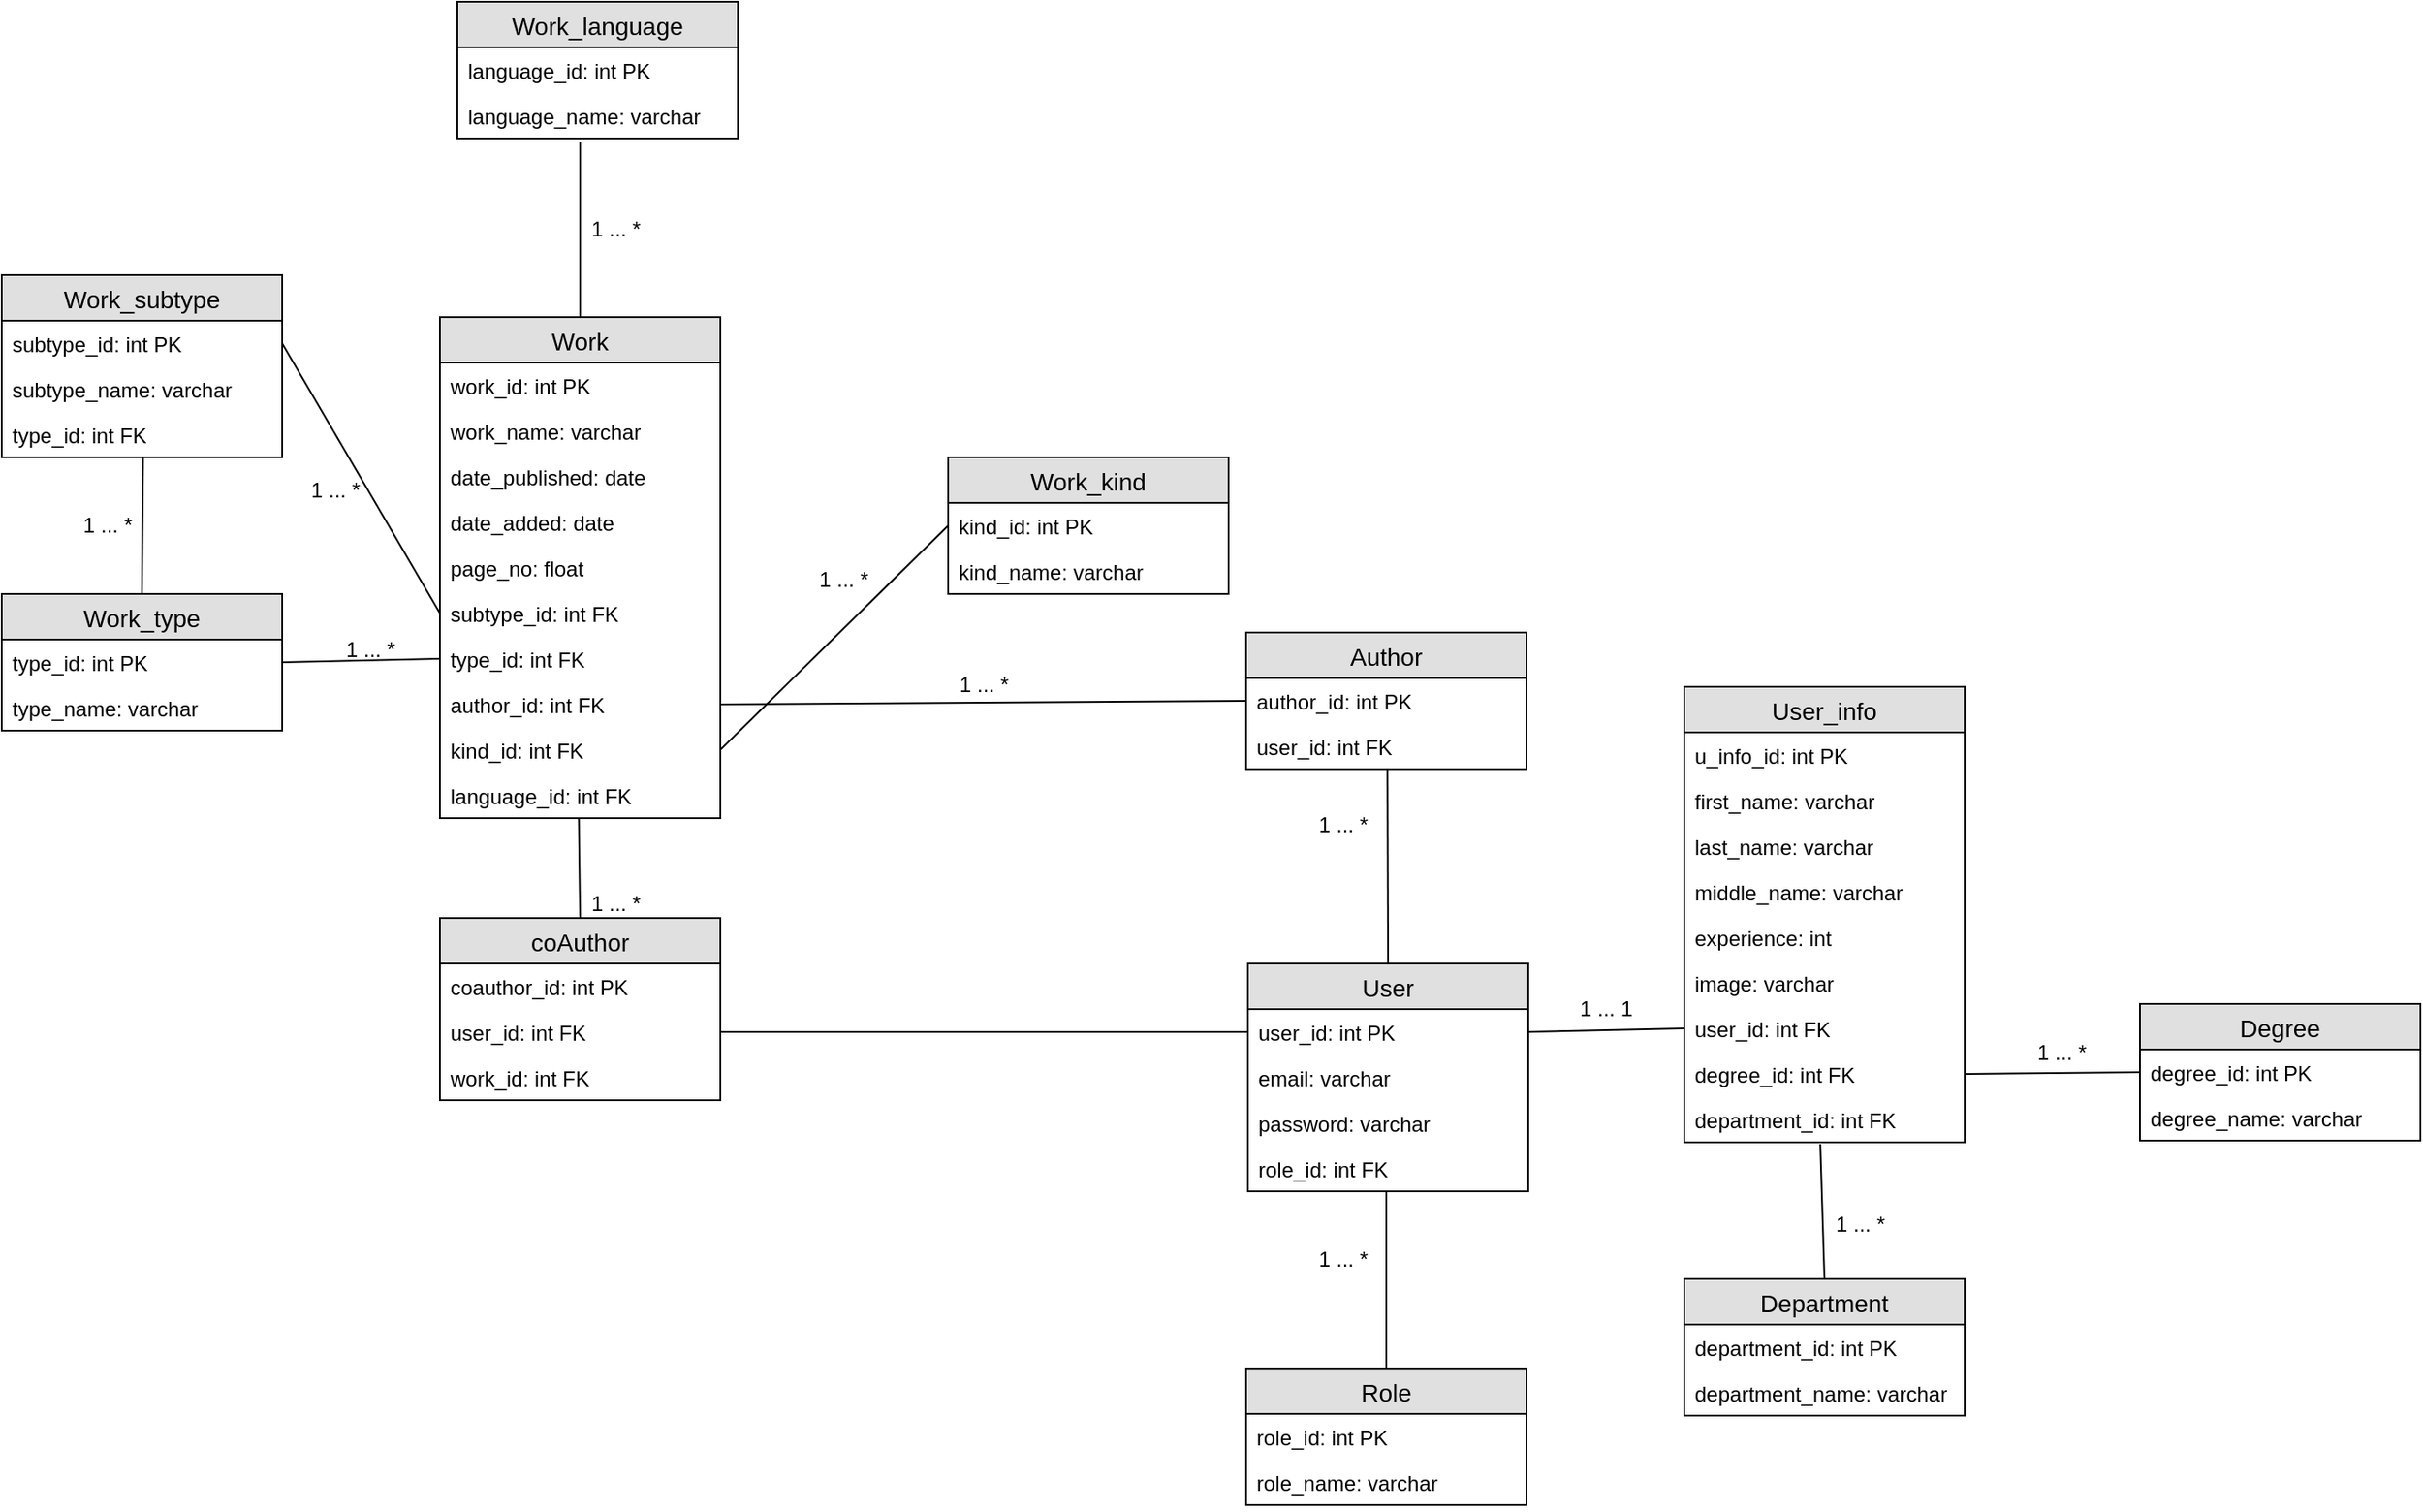<mxfile version="13.0.7" type="device"><diagram id="C5RBs43oDa-KdzZeNtuy" name="Page-1"><mxGraphModel dx="3231" dy="2272" grid="1" gridSize="10" guides="1" tooltips="1" connect="1" arrows="1" fold="1" page="1" pageScale="1" pageWidth="827" pageHeight="1169" math="0" shadow="0"><root><mxCell id="WIyWlLk6GJQsqaUBKTNV-0"/><mxCell id="WIyWlLk6GJQsqaUBKTNV-1" parent="WIyWlLk6GJQsqaUBKTNV-0"/><mxCell id="x55_-k3uFnGLc34fIfDD-55" value="" style="endArrow=none;html=1;entryX=0.5;entryY=0;entryDx=0;entryDy=0;" parent="WIyWlLk6GJQsqaUBKTNV-1" edge="1" target="SZ_z-ILiZpb_TIoPszNW-17"><mxGeometry width="50" height="50" relative="1" as="geometry"><mxPoint x="-190" y="290" as="sourcePoint"/><mxPoint x="393.52" y="155" as="targetPoint"/></mxGeometry></mxCell><mxCell id="x55_-k3uFnGLc34fIfDD-61" value="1 ... *" style="text;html=1;align=center;verticalAlign=middle;resizable=0;points=[];autosize=1;" parent="WIyWlLk6GJQsqaUBKTNV-1" vertex="1"><mxGeometry x="-235" y="368" width="40" height="20" as="geometry"/></mxCell><mxCell id="SZ_z-ILiZpb_TIoPszNW-17" value="Role" style="swimlane;fontStyle=0;childLayout=stackLayout;horizontal=1;startSize=26;fillColor=#e0e0e0;horizontalStack=0;resizeParent=1;resizeParentMax=0;resizeLast=0;collapsible=1;marginBottom=0;swimlaneFillColor=#ffffff;align=center;fontSize=14;" vertex="1" parent="WIyWlLk6GJQsqaUBKTNV-1"><mxGeometry x="-270" y="440" width="160" height="78" as="geometry"/></mxCell><mxCell id="SZ_z-ILiZpb_TIoPszNW-18" value="role_id: int PK" style="text;strokeColor=none;fillColor=none;spacingLeft=4;spacingRight=4;overflow=hidden;rotatable=0;points=[[0,0.5],[1,0.5]];portConstraint=eastwest;fontSize=12;" vertex="1" parent="SZ_z-ILiZpb_TIoPszNW-17"><mxGeometry y="26" width="160" height="26" as="geometry"/></mxCell><mxCell id="SZ_z-ILiZpb_TIoPszNW-19" value="role_name: varchar" style="text;strokeColor=none;fillColor=none;spacingLeft=4;spacingRight=4;overflow=hidden;rotatable=0;points=[[0,0.5],[1,0.5]];portConstraint=eastwest;fontSize=12;" vertex="1" parent="SZ_z-ILiZpb_TIoPszNW-17"><mxGeometry y="52" width="160" height="26" as="geometry"/></mxCell><mxCell id="SZ_z-ILiZpb_TIoPszNW-64" value="" style="endArrow=none;html=1;entryX=1;entryY=0.5;entryDx=0;entryDy=0;exitX=0;exitY=0.5;exitDx=0;exitDy=0;" edge="1" parent="WIyWlLk6GJQsqaUBKTNV-1" source="SZ_z-ILiZpb_TIoPszNW-30" target="x55_-k3uFnGLc34fIfDD-1"><mxGeometry width="50" height="50" relative="1" as="geometry"><mxPoint x="-180" y="300" as="sourcePoint"/><mxPoint x="-180" y="450.0" as="targetPoint"/></mxGeometry></mxCell><mxCell id="SZ_z-ILiZpb_TIoPszNW-65" value="1 ... 1" style="text;html=1;align=center;verticalAlign=middle;resizable=0;points=[];autosize=1;" vertex="1" parent="WIyWlLk6GJQsqaUBKTNV-1"><mxGeometry x="-90" y="225" width="50" height="20" as="geometry"/></mxCell><mxCell id="SZ_z-ILiZpb_TIoPszNW-66" value="" style="endArrow=none;html=1;entryX=1;entryY=0.5;entryDx=0;entryDy=0;exitX=0;exitY=0.5;exitDx=0;exitDy=0;" edge="1" parent="WIyWlLk6GJQsqaUBKTNV-1" source="x55_-k3uFnGLc34fIfDD-33" target="SZ_z-ILiZpb_TIoPszNW-32"><mxGeometry width="50" height="50" relative="1" as="geometry"><mxPoint x="280" y="216" as="sourcePoint"/><mxPoint x="190" y="215" as="targetPoint"/></mxGeometry></mxCell><mxCell id="SZ_z-ILiZpb_TIoPszNW-67" value="1 ... *" style="text;html=1;align=center;verticalAlign=middle;resizable=0;points=[];autosize=1;" vertex="1" parent="WIyWlLk6GJQsqaUBKTNV-1"><mxGeometry x="175" y="250" width="40" height="20" as="geometry"/></mxCell><mxCell id="SZ_z-ILiZpb_TIoPszNW-68" value="" style="endArrow=none;html=1;exitX=0.5;exitY=0;exitDx=0;exitDy=0;entryX=0.485;entryY=1.038;entryDx=0;entryDy=0;entryPerimeter=0;" edge="1" parent="WIyWlLk6GJQsqaUBKTNV-1" source="x55_-k3uFnGLc34fIfDD-23" target="SZ_z-ILiZpb_TIoPszNW-33"><mxGeometry width="50" height="50" relative="1" as="geometry"><mxPoint x="250" y="290" as="sourcePoint"/><mxPoint x="59" y="320" as="targetPoint"/></mxGeometry></mxCell><mxCell id="SZ_z-ILiZpb_TIoPszNW-69" value="1 ... *" style="text;html=1;align=center;verticalAlign=middle;resizable=0;points=[];autosize=1;" vertex="1" parent="WIyWlLk6GJQsqaUBKTNV-1"><mxGeometry x="60" y="348" width="40" height="20" as="geometry"/></mxCell><mxCell id="SZ_z-ILiZpb_TIoPszNW-70" value="" style="endArrow=none;html=1;entryX=0.504;entryY=0.98;entryDx=0;entryDy=0;exitX=0.5;exitY=0;exitDx=0;exitDy=0;entryPerimeter=0;" edge="1" parent="WIyWlLk6GJQsqaUBKTNV-1" source="x55_-k3uFnGLc34fIfDD-0" target="x55_-k3uFnGLc34fIfDD-43"><mxGeometry width="50" height="50" relative="1" as="geometry"><mxPoint x="-270" y="261" as="sourcePoint"/><mxPoint x="-360" y="260" as="targetPoint"/></mxGeometry></mxCell><mxCell id="SZ_z-ILiZpb_TIoPszNW-71" value="1 ... *" style="text;html=1;align=center;verticalAlign=middle;resizable=0;points=[];autosize=1;" vertex="1" parent="WIyWlLk6GJQsqaUBKTNV-1"><mxGeometry x="-235" y="120" width="40" height="20" as="geometry"/></mxCell><mxCell id="x55_-k3uFnGLc34fIfDD-41" value="Author" style="swimlane;fontStyle=0;childLayout=stackLayout;horizontal=1;startSize=26;fillColor=#e0e0e0;horizontalStack=0;resizeParent=1;resizeParentMax=0;resizeLast=0;collapsible=1;marginBottom=0;swimlaneFillColor=#ffffff;align=center;fontSize=14;" parent="WIyWlLk6GJQsqaUBKTNV-1" vertex="1"><mxGeometry x="-270" y="20" width="160" height="78" as="geometry"/></mxCell><mxCell id="x55_-k3uFnGLc34fIfDD-42" value="author_id: int PK" style="text;strokeColor=none;fillColor=none;spacingLeft=4;spacingRight=4;overflow=hidden;rotatable=0;points=[[0,0.5],[1,0.5]];portConstraint=eastwest;fontSize=12;" parent="x55_-k3uFnGLc34fIfDD-41" vertex="1"><mxGeometry y="26" width="160" height="26" as="geometry"/></mxCell><mxCell id="x55_-k3uFnGLc34fIfDD-43" value="user_id: int FK" style="text;strokeColor=none;fillColor=none;spacingLeft=4;spacingRight=4;overflow=hidden;rotatable=0;points=[[0,0.5],[1,0.5]];portConstraint=eastwest;fontSize=12;" parent="x55_-k3uFnGLc34fIfDD-41" vertex="1"><mxGeometry y="52" width="160" height="26" as="geometry"/></mxCell><mxCell id="SZ_z-ILiZpb_TIoPszNW-72" value="" style="endArrow=none;html=1;entryX=1;entryY=0.5;entryDx=0;entryDy=0;exitX=0;exitY=0.5;exitDx=0;exitDy=0;" edge="1" parent="WIyWlLk6GJQsqaUBKTNV-1" source="x55_-k3uFnGLc34fIfDD-42" target="SZ_z-ILiZpb_TIoPszNW-47"><mxGeometry width="50" height="50" relative="1" as="geometry"><mxPoint x="-10" y="215" as="sourcePoint"/><mxPoint x="-100" y="214" as="targetPoint"/></mxGeometry></mxCell><mxCell id="SZ_z-ILiZpb_TIoPszNW-73" value="1 ... *" style="text;html=1;align=center;verticalAlign=middle;resizable=0;points=[];autosize=1;" vertex="1" parent="WIyWlLk6GJQsqaUBKTNV-1"><mxGeometry x="-440" y="40" width="40" height="20" as="geometry"/></mxCell><mxCell id="SZ_z-ILiZpb_TIoPszNW-38" value="Work" style="swimlane;fontStyle=0;childLayout=stackLayout;horizontal=1;startSize=26;fillColor=#e0e0e0;horizontalStack=0;resizeParent=1;resizeParentMax=0;resizeLast=0;collapsible=1;marginBottom=0;swimlaneFillColor=#ffffff;align=center;fontSize=14;" vertex="1" parent="WIyWlLk6GJQsqaUBKTNV-1"><mxGeometry x="-730" y="-160" width="160" height="286" as="geometry"/></mxCell><mxCell id="SZ_z-ILiZpb_TIoPszNW-39" value="work_id: int PK" style="text;strokeColor=none;fillColor=none;spacingLeft=4;spacingRight=4;overflow=hidden;rotatable=0;points=[[0,0.5],[1,0.5]];portConstraint=eastwest;fontSize=12;" vertex="1" parent="SZ_z-ILiZpb_TIoPszNW-38"><mxGeometry y="26" width="160" height="26" as="geometry"/></mxCell><mxCell id="SZ_z-ILiZpb_TIoPszNW-40" value="work_name: varchar" style="text;strokeColor=none;fillColor=none;spacingLeft=4;spacingRight=4;overflow=hidden;rotatable=0;points=[[0,0.5],[1,0.5]];portConstraint=eastwest;fontSize=12;" vertex="1" parent="SZ_z-ILiZpb_TIoPszNW-38"><mxGeometry y="52" width="160" height="26" as="geometry"/></mxCell><mxCell id="SZ_z-ILiZpb_TIoPszNW-41" value="date_published: date" style="text;strokeColor=none;fillColor=none;spacingLeft=4;spacingRight=4;overflow=hidden;rotatable=0;points=[[0,0.5],[1,0.5]];portConstraint=eastwest;fontSize=12;" vertex="1" parent="SZ_z-ILiZpb_TIoPszNW-38"><mxGeometry y="78" width="160" height="26" as="geometry"/></mxCell><mxCell id="SZ_z-ILiZpb_TIoPszNW-48" value="date_added: date" style="text;strokeColor=none;fillColor=none;spacingLeft=4;spacingRight=4;overflow=hidden;rotatable=0;points=[[0,0.5],[1,0.5]];portConstraint=eastwest;fontSize=12;" vertex="1" parent="SZ_z-ILiZpb_TIoPszNW-38"><mxGeometry y="104" width="160" height="26" as="geometry"/></mxCell><mxCell id="SZ_z-ILiZpb_TIoPszNW-42" value="page_no: float" style="text;strokeColor=none;fillColor=none;spacingLeft=4;spacingRight=4;overflow=hidden;rotatable=0;points=[[0,0.5],[1,0.5]];portConstraint=eastwest;fontSize=12;" vertex="1" parent="SZ_z-ILiZpb_TIoPszNW-38"><mxGeometry y="130" width="160" height="26" as="geometry"/></mxCell><mxCell id="SZ_z-ILiZpb_TIoPszNW-45" value="subtype_id: int FK" style="text;strokeColor=none;fillColor=none;spacingLeft=4;spacingRight=4;overflow=hidden;rotatable=0;points=[[0,0.5],[1,0.5]];portConstraint=eastwest;fontSize=12;" vertex="1" parent="SZ_z-ILiZpb_TIoPszNW-38"><mxGeometry y="156" width="160" height="26" as="geometry"/></mxCell><mxCell id="SZ_z-ILiZpb_TIoPszNW-46" value="type_id: int FK" style="text;strokeColor=none;fillColor=none;spacingLeft=4;spacingRight=4;overflow=hidden;rotatable=0;points=[[0,0.5],[1,0.5]];portConstraint=eastwest;fontSize=12;" vertex="1" parent="SZ_z-ILiZpb_TIoPszNW-38"><mxGeometry y="182" width="160" height="26" as="geometry"/></mxCell><mxCell id="SZ_z-ILiZpb_TIoPszNW-47" value="author_id: int FK" style="text;strokeColor=none;fillColor=none;spacingLeft=4;spacingRight=4;overflow=hidden;rotatable=0;points=[[0,0.5],[1,0.5]];portConstraint=eastwest;fontSize=12;" vertex="1" parent="SZ_z-ILiZpb_TIoPszNW-38"><mxGeometry y="208" width="160" height="26" as="geometry"/></mxCell><mxCell id="SZ_z-ILiZpb_TIoPszNW-49" value="kind_id: int FK" style="text;strokeColor=none;fillColor=none;spacingLeft=4;spacingRight=4;overflow=hidden;rotatable=0;points=[[0,0.5],[1,0.5]];portConstraint=eastwest;fontSize=12;" vertex="1" parent="SZ_z-ILiZpb_TIoPszNW-38"><mxGeometry y="234" width="160" height="26" as="geometry"/></mxCell><mxCell id="SZ_z-ILiZpb_TIoPszNW-50" value="language_id: int FK" style="text;strokeColor=none;fillColor=none;spacingLeft=4;spacingRight=4;overflow=hidden;rotatable=0;points=[[0,0.5],[1,0.5]];portConstraint=eastwest;fontSize=12;" vertex="1" parent="SZ_z-ILiZpb_TIoPszNW-38"><mxGeometry y="260" width="160" height="26" as="geometry"/></mxCell><mxCell id="SZ_z-ILiZpb_TIoPszNW-74" value="" style="endArrow=none;html=1;entryX=0.408;entryY=1.005;entryDx=0;entryDy=0;entryPerimeter=0;exitX=0.5;exitY=0;exitDx=0;exitDy=0;" edge="1" parent="WIyWlLk6GJQsqaUBKTNV-1" source="SZ_z-ILiZpb_TIoPszNW-10"><mxGeometry width="50" height="50" relative="1" as="geometry"><mxPoint x="-651" y="210" as="sourcePoint"/><mxPoint x="-650.72" y="126.13" as="targetPoint"/></mxGeometry></mxCell><mxCell id="SZ_z-ILiZpb_TIoPszNW-10" value="coAuthor" style="swimlane;fontStyle=0;childLayout=stackLayout;horizontal=1;startSize=26;fillColor=#e0e0e0;horizontalStack=0;resizeParent=1;resizeParentMax=0;resizeLast=0;collapsible=1;marginBottom=0;swimlaneFillColor=#ffffff;align=center;fontSize=14;" vertex="1" parent="WIyWlLk6GJQsqaUBKTNV-1"><mxGeometry x="-730" y="183" width="160" height="104" as="geometry"/></mxCell><mxCell id="SZ_z-ILiZpb_TIoPszNW-11" value="coauthor_id: int PK" style="text;strokeColor=none;fillColor=none;spacingLeft=4;spacingRight=4;overflow=hidden;rotatable=0;points=[[0,0.5],[1,0.5]];portConstraint=eastwest;fontSize=12;" vertex="1" parent="SZ_z-ILiZpb_TIoPszNW-10"><mxGeometry y="26" width="160" height="26" as="geometry"/></mxCell><mxCell id="SZ_z-ILiZpb_TIoPszNW-14" value="user_id: int FK" style="text;strokeColor=none;fillColor=none;spacingLeft=4;spacingRight=4;overflow=hidden;rotatable=0;points=[[0,0.5],[1,0.5]];portConstraint=eastwest;fontSize=12;" vertex="1" parent="SZ_z-ILiZpb_TIoPszNW-10"><mxGeometry y="52" width="160" height="26" as="geometry"/></mxCell><mxCell id="SZ_z-ILiZpb_TIoPszNW-12" value="work_id: int FK" style="text;strokeColor=none;fillColor=none;spacingLeft=4;spacingRight=4;overflow=hidden;rotatable=0;points=[[0,0.5],[1,0.5]];portConstraint=eastwest;fontSize=12;" vertex="1" parent="SZ_z-ILiZpb_TIoPszNW-10"><mxGeometry y="78" width="160" height="26" as="geometry"/></mxCell><mxCell id="SZ_z-ILiZpb_TIoPszNW-75" value="1 ... *" style="text;html=1;align=center;verticalAlign=middle;resizable=0;points=[];autosize=1;" vertex="1" parent="WIyWlLk6GJQsqaUBKTNV-1"><mxGeometry x="-650" y="165" width="40" height="20" as="geometry"/></mxCell><mxCell id="SZ_z-ILiZpb_TIoPszNW-76" value="" style="endArrow=none;html=1;entryX=1;entryY=0.5;entryDx=0;entryDy=0;exitX=0;exitY=0.5;exitDx=0;exitDy=0;" edge="1" parent="WIyWlLk6GJQsqaUBKTNV-1" source="x55_-k3uFnGLc34fIfDD-1" target="SZ_z-ILiZpb_TIoPszNW-14"><mxGeometry width="50" height="50" relative="1" as="geometry"><mxPoint x="-280" y="249.0" as="sourcePoint"/><mxPoint x="-580" y="251" as="targetPoint"/></mxGeometry></mxCell><mxCell id="x55_-k3uFnGLc34fIfDD-0" value="User" style="swimlane;fontStyle=0;childLayout=stackLayout;horizontal=1;startSize=26;fillColor=#e0e0e0;horizontalStack=0;resizeParent=1;resizeParentMax=0;resizeLast=0;collapsible=1;marginBottom=0;swimlaneFillColor=#ffffff;align=center;fontSize=14;" parent="WIyWlLk6GJQsqaUBKTNV-1" vertex="1"><mxGeometry x="-269" y="209" width="160" height="130" as="geometry"/></mxCell><mxCell id="x55_-k3uFnGLc34fIfDD-1" value="user_id: int PK" style="text;strokeColor=none;fillColor=none;spacingLeft=4;spacingRight=4;overflow=hidden;rotatable=0;points=[[0,0.5],[1,0.5]];portConstraint=eastwest;fontSize=12;" parent="x55_-k3uFnGLc34fIfDD-0" vertex="1"><mxGeometry y="26" width="160" height="26" as="geometry"/></mxCell><mxCell id="x55_-k3uFnGLc34fIfDD-2" value="email: varchar" style="text;strokeColor=none;fillColor=none;spacingLeft=4;spacingRight=4;overflow=hidden;rotatable=0;points=[[0,0.5],[1,0.5]];portConstraint=eastwest;fontSize=12;" parent="x55_-k3uFnGLc34fIfDD-0" vertex="1"><mxGeometry y="52" width="160" height="26" as="geometry"/></mxCell><mxCell id="SZ_z-ILiZpb_TIoPszNW-21" value="password: varchar" style="text;strokeColor=none;fillColor=none;spacingLeft=4;spacingRight=4;overflow=hidden;rotatable=0;points=[[0,0.5],[1,0.5]];portConstraint=eastwest;fontSize=12;" vertex="1" parent="x55_-k3uFnGLc34fIfDD-0"><mxGeometry y="78" width="160" height="26" as="geometry"/></mxCell><mxCell id="SZ_z-ILiZpb_TIoPszNW-22" value="role_id: int FK" style="text;strokeColor=none;fillColor=none;spacingLeft=4;spacingRight=4;overflow=hidden;rotatable=0;points=[[0,0.5],[1,0.5]];portConstraint=eastwest;fontSize=12;" vertex="1" parent="x55_-k3uFnGLc34fIfDD-0"><mxGeometry y="104" width="160" height="26" as="geometry"/></mxCell><mxCell id="SZ_z-ILiZpb_TIoPszNW-23" value="User_info" style="swimlane;fontStyle=0;childLayout=stackLayout;horizontal=1;startSize=26;fillColor=#e0e0e0;horizontalStack=0;resizeParent=1;resizeParentMax=0;resizeLast=0;collapsible=1;marginBottom=0;swimlaneFillColor=#ffffff;align=center;fontSize=14;" vertex="1" parent="WIyWlLk6GJQsqaUBKTNV-1"><mxGeometry x="-20" y="51" width="160" height="260" as="geometry"/></mxCell><mxCell id="SZ_z-ILiZpb_TIoPszNW-24" value="u_info_id: int PK" style="text;strokeColor=none;fillColor=none;spacingLeft=4;spacingRight=4;overflow=hidden;rotatable=0;points=[[0,0.5],[1,0.5]];portConstraint=eastwest;fontSize=12;" vertex="1" parent="SZ_z-ILiZpb_TIoPszNW-23"><mxGeometry y="26" width="160" height="26" as="geometry"/></mxCell><mxCell id="SZ_z-ILiZpb_TIoPszNW-28" value="first_name: varchar" style="text;strokeColor=none;fillColor=none;spacingLeft=4;spacingRight=4;overflow=hidden;rotatable=0;points=[[0,0.5],[1,0.5]];portConstraint=eastwest;fontSize=12;" vertex="1" parent="SZ_z-ILiZpb_TIoPszNW-23"><mxGeometry y="52" width="160" height="26" as="geometry"/></mxCell><mxCell id="SZ_z-ILiZpb_TIoPszNW-25" value="last_name: varchar" style="text;strokeColor=none;fillColor=none;spacingLeft=4;spacingRight=4;overflow=hidden;rotatable=0;points=[[0,0.5],[1,0.5]];portConstraint=eastwest;fontSize=12;" vertex="1" parent="SZ_z-ILiZpb_TIoPszNW-23"><mxGeometry y="78" width="160" height="26" as="geometry"/></mxCell><mxCell id="SZ_z-ILiZpb_TIoPszNW-29" value="middle_name: varchar" style="text;strokeColor=none;fillColor=none;spacingLeft=4;spacingRight=4;overflow=hidden;rotatable=0;points=[[0,0.5],[1,0.5]];portConstraint=eastwest;fontSize=12;" vertex="1" parent="SZ_z-ILiZpb_TIoPszNW-23"><mxGeometry y="104" width="160" height="26" as="geometry"/></mxCell><mxCell id="SZ_z-ILiZpb_TIoPszNW-26" value="experience: int" style="text;strokeColor=none;fillColor=none;spacingLeft=4;spacingRight=4;overflow=hidden;rotatable=0;points=[[0,0.5],[1,0.5]];portConstraint=eastwest;fontSize=12;" vertex="1" parent="SZ_z-ILiZpb_TIoPszNW-23"><mxGeometry y="130" width="160" height="26" as="geometry"/></mxCell><mxCell id="SZ_z-ILiZpb_TIoPszNW-27" value="image: varchar" style="text;strokeColor=none;fillColor=none;spacingLeft=4;spacingRight=4;overflow=hidden;rotatable=0;points=[[0,0.5],[1,0.5]];portConstraint=eastwest;fontSize=12;" vertex="1" parent="SZ_z-ILiZpb_TIoPszNW-23"><mxGeometry y="156" width="160" height="26" as="geometry"/></mxCell><mxCell id="SZ_z-ILiZpb_TIoPszNW-30" value="user_id: int FK" style="text;strokeColor=none;fillColor=none;spacingLeft=4;spacingRight=4;overflow=hidden;rotatable=0;points=[[0,0.5],[1,0.5]];portConstraint=eastwest;fontSize=12;" vertex="1" parent="SZ_z-ILiZpb_TIoPszNW-23"><mxGeometry y="182" width="160" height="26" as="geometry"/></mxCell><mxCell id="SZ_z-ILiZpb_TIoPszNW-32" value="degree_id: int FK" style="text;strokeColor=none;fillColor=none;spacingLeft=4;spacingRight=4;overflow=hidden;rotatable=0;points=[[0,0.5],[1,0.5]];portConstraint=eastwest;fontSize=12;" vertex="1" parent="SZ_z-ILiZpb_TIoPszNW-23"><mxGeometry y="208" width="160" height="26" as="geometry"/></mxCell><mxCell id="SZ_z-ILiZpb_TIoPszNW-33" value="department_id: int FK" style="text;strokeColor=none;fillColor=none;spacingLeft=4;spacingRight=4;overflow=hidden;rotatable=0;points=[[0,0.5],[1,0.5]];portConstraint=eastwest;fontSize=12;" vertex="1" parent="SZ_z-ILiZpb_TIoPszNW-23"><mxGeometry y="234" width="160" height="26" as="geometry"/></mxCell><mxCell id="x55_-k3uFnGLc34fIfDD-23" value="Department" style="swimlane;fontStyle=0;childLayout=stackLayout;horizontal=1;startSize=26;fillColor=#e0e0e0;horizontalStack=0;resizeParent=1;resizeParentMax=0;resizeLast=0;collapsible=1;marginBottom=0;swimlaneFillColor=#ffffff;align=center;fontSize=14;" parent="WIyWlLk6GJQsqaUBKTNV-1" vertex="1"><mxGeometry x="-20" y="389" width="160" height="78" as="geometry"/></mxCell><mxCell id="x55_-k3uFnGLc34fIfDD-24" value="department_id: int PK" style="text;strokeColor=none;fillColor=none;spacingLeft=4;spacingRight=4;overflow=hidden;rotatable=0;points=[[0,0.5],[1,0.5]];portConstraint=eastwest;fontSize=12;" parent="x55_-k3uFnGLc34fIfDD-23" vertex="1"><mxGeometry y="26" width="160" height="26" as="geometry"/></mxCell><mxCell id="SZ_z-ILiZpb_TIoPszNW-16" value="department_name: varchar" style="text;strokeColor=none;fillColor=none;spacingLeft=4;spacingRight=4;overflow=hidden;rotatable=0;points=[[0,0.5],[1,0.5]];portConstraint=eastwest;fontSize=12;" vertex="1" parent="x55_-k3uFnGLc34fIfDD-23"><mxGeometry y="52" width="160" height="26" as="geometry"/></mxCell><mxCell id="x55_-k3uFnGLc34fIfDD-32" value="Degree" style="swimlane;fontStyle=0;childLayout=stackLayout;horizontal=1;startSize=26;fillColor=#e0e0e0;horizontalStack=0;resizeParent=1;resizeParentMax=0;resizeLast=0;collapsible=1;marginBottom=0;swimlaneFillColor=#ffffff;align=center;fontSize=14;" parent="WIyWlLk6GJQsqaUBKTNV-1" vertex="1"><mxGeometry x="240" y="232" width="160" height="78" as="geometry"/></mxCell><mxCell id="x55_-k3uFnGLc34fIfDD-33" value="degree_id: int PK" style="text;strokeColor=none;fillColor=none;spacingLeft=4;spacingRight=4;overflow=hidden;rotatable=0;points=[[0,0.5],[1,0.5]];portConstraint=eastwest;fontSize=12;" parent="x55_-k3uFnGLc34fIfDD-32" vertex="1"><mxGeometry y="26" width="160" height="26" as="geometry"/></mxCell><mxCell id="x55_-k3uFnGLc34fIfDD-35" value="degree_name: varchar" style="text;strokeColor=none;fillColor=none;spacingLeft=4;spacingRight=4;overflow=hidden;rotatable=0;points=[[0,0.5],[1,0.5]];portConstraint=eastwest;fontSize=12;" parent="x55_-k3uFnGLc34fIfDD-32" vertex="1"><mxGeometry y="52" width="160" height="26" as="geometry"/></mxCell><mxCell id="SZ_z-ILiZpb_TIoPszNW-80" value="" style="endArrow=none;html=1;entryX=0.5;entryY=0;entryDx=0;entryDy=0;" edge="1" parent="WIyWlLk6GJQsqaUBKTNV-1" target="SZ_z-ILiZpb_TIoPszNW-38"><mxGeometry width="50" height="50" relative="1" as="geometry"><mxPoint x="-650" y="-260" as="sourcePoint"/><mxPoint x="-560" y="71" as="targetPoint"/></mxGeometry></mxCell><mxCell id="SZ_z-ILiZpb_TIoPszNW-54" value="Work_language" style="swimlane;fontStyle=0;childLayout=stackLayout;horizontal=1;startSize=26;fillColor=#e0e0e0;horizontalStack=0;resizeParent=1;resizeParentMax=0;resizeLast=0;collapsible=1;marginBottom=0;swimlaneFillColor=#ffffff;align=center;fontSize=14;" vertex="1" parent="WIyWlLk6GJQsqaUBKTNV-1"><mxGeometry x="-720" y="-340" width="160" height="78" as="geometry"/></mxCell><mxCell id="SZ_z-ILiZpb_TIoPszNW-55" value="language_id: int PK" style="text;strokeColor=none;fillColor=none;spacingLeft=4;spacingRight=4;overflow=hidden;rotatable=0;points=[[0,0.5],[1,0.5]];portConstraint=eastwest;fontSize=12;" vertex="1" parent="SZ_z-ILiZpb_TIoPszNW-54"><mxGeometry y="26" width="160" height="26" as="geometry"/></mxCell><mxCell id="SZ_z-ILiZpb_TIoPszNW-56" value="language_name: varchar" style="text;strokeColor=none;fillColor=none;spacingLeft=4;spacingRight=4;overflow=hidden;rotatable=0;points=[[0,0.5],[1,0.5]];portConstraint=eastwest;fontSize=12;" vertex="1" parent="SZ_z-ILiZpb_TIoPszNW-54"><mxGeometry y="52" width="160" height="26" as="geometry"/></mxCell><mxCell id="SZ_z-ILiZpb_TIoPszNW-81" value="1 ... *" style="text;html=1;align=center;verticalAlign=middle;resizable=0;points=[];autosize=1;" vertex="1" parent="WIyWlLk6GJQsqaUBKTNV-1"><mxGeometry x="-650" y="-220" width="40" height="20" as="geometry"/></mxCell><mxCell id="SZ_z-ILiZpb_TIoPszNW-82" value="" style="endArrow=none;html=1;entryX=1;entryY=0.5;entryDx=0;entryDy=0;exitX=0;exitY=0.5;exitDx=0;exitDy=0;" edge="1" parent="WIyWlLk6GJQsqaUBKTNV-1" source="SZ_z-ILiZpb_TIoPszNW-52" target="SZ_z-ILiZpb_TIoPszNW-49"><mxGeometry width="50" height="50" relative="1" as="geometry"><mxPoint x="-260" y="69" as="sourcePoint"/><mxPoint x="-560" y="71" as="targetPoint"/></mxGeometry></mxCell><mxCell id="SZ_z-ILiZpb_TIoPszNW-51" value="Work_kind" style="swimlane;fontStyle=0;childLayout=stackLayout;horizontal=1;startSize=26;fillColor=#e0e0e0;horizontalStack=0;resizeParent=1;resizeParentMax=0;resizeLast=0;collapsible=1;marginBottom=0;swimlaneFillColor=#ffffff;align=center;fontSize=14;" vertex="1" parent="WIyWlLk6GJQsqaUBKTNV-1"><mxGeometry x="-440" y="-80" width="160" height="78" as="geometry"/></mxCell><mxCell id="SZ_z-ILiZpb_TIoPszNW-52" value="kind_id: int PK" style="text;strokeColor=none;fillColor=none;spacingLeft=4;spacingRight=4;overflow=hidden;rotatable=0;points=[[0,0.5],[1,0.5]];portConstraint=eastwest;fontSize=12;" vertex="1" parent="SZ_z-ILiZpb_TIoPszNW-51"><mxGeometry y="26" width="160" height="26" as="geometry"/></mxCell><mxCell id="SZ_z-ILiZpb_TIoPszNW-53" value="kind_name: varchar" style="text;strokeColor=none;fillColor=none;spacingLeft=4;spacingRight=4;overflow=hidden;rotatable=0;points=[[0,0.5],[1,0.5]];portConstraint=eastwest;fontSize=12;" vertex="1" parent="SZ_z-ILiZpb_TIoPszNW-51"><mxGeometry y="52" width="160" height="26" as="geometry"/></mxCell><mxCell id="SZ_z-ILiZpb_TIoPszNW-83" value="1 ... *" style="text;html=1;align=center;verticalAlign=middle;resizable=0;points=[];autosize=1;" vertex="1" parent="WIyWlLk6GJQsqaUBKTNV-1"><mxGeometry x="-520" y="-20" width="40" height="20" as="geometry"/></mxCell><mxCell id="SZ_z-ILiZpb_TIoPszNW-84" value="" style="endArrow=none;html=1;entryX=1;entryY=0.5;entryDx=0;entryDy=0;exitX=0;exitY=0.5;exitDx=0;exitDy=0;" edge="1" parent="WIyWlLk6GJQsqaUBKTNV-1" source="SZ_z-ILiZpb_TIoPszNW-45" target="SZ_z-ILiZpb_TIoPszNW-61"><mxGeometry width="50" height="50" relative="1" as="geometry"><mxPoint x="-260" y="69" as="sourcePoint"/><mxPoint x="-560" y="71" as="targetPoint"/></mxGeometry></mxCell><mxCell id="SZ_z-ILiZpb_TIoPszNW-86" value="" style="endArrow=none;html=1;entryX=1;entryY=0.5;entryDx=0;entryDy=0;exitX=0;exitY=0.5;exitDx=0;exitDy=0;" edge="1" parent="WIyWlLk6GJQsqaUBKTNV-1" source="SZ_z-ILiZpb_TIoPszNW-46" target="SZ_z-ILiZpb_TIoPszNW-58"><mxGeometry width="50" height="50" relative="1" as="geometry"><mxPoint x="-720" y="19" as="sourcePoint"/><mxPoint x="-810" y="-101" as="targetPoint"/></mxGeometry></mxCell><mxCell id="SZ_z-ILiZpb_TIoPszNW-57" value="Work_type" style="swimlane;fontStyle=0;childLayout=stackLayout;horizontal=1;startSize=26;fillColor=#e0e0e0;horizontalStack=0;resizeParent=1;resizeParentMax=0;resizeLast=0;collapsible=1;marginBottom=0;swimlaneFillColor=#ffffff;align=center;fontSize=14;" vertex="1" parent="WIyWlLk6GJQsqaUBKTNV-1"><mxGeometry x="-980" y="-2" width="160" height="78" as="geometry"/></mxCell><mxCell id="SZ_z-ILiZpb_TIoPszNW-58" value="type_id: int PK" style="text;strokeColor=none;fillColor=none;spacingLeft=4;spacingRight=4;overflow=hidden;rotatable=0;points=[[0,0.5],[1,0.5]];portConstraint=eastwest;fontSize=12;" vertex="1" parent="SZ_z-ILiZpb_TIoPszNW-57"><mxGeometry y="26" width="160" height="26" as="geometry"/></mxCell><mxCell id="SZ_z-ILiZpb_TIoPszNW-59" value="type_name: varchar" style="text;strokeColor=none;fillColor=none;spacingLeft=4;spacingRight=4;overflow=hidden;rotatable=0;points=[[0,0.5],[1,0.5]];portConstraint=eastwest;fontSize=12;" vertex="1" parent="SZ_z-ILiZpb_TIoPszNW-57"><mxGeometry y="52" width="160" height="26" as="geometry"/></mxCell><mxCell id="SZ_z-ILiZpb_TIoPszNW-60" value="Work_subtype" style="swimlane;fontStyle=0;childLayout=stackLayout;horizontal=1;startSize=26;fillColor=#e0e0e0;horizontalStack=0;resizeParent=1;resizeParentMax=0;resizeLast=0;collapsible=1;marginBottom=0;swimlaneFillColor=#ffffff;align=center;fontSize=14;" vertex="1" parent="WIyWlLk6GJQsqaUBKTNV-1"><mxGeometry x="-980" y="-184" width="160" height="104" as="geometry"/></mxCell><mxCell id="SZ_z-ILiZpb_TIoPszNW-61" value="subtype_id: int PK" style="text;strokeColor=none;fillColor=none;spacingLeft=4;spacingRight=4;overflow=hidden;rotatable=0;points=[[0,0.5],[1,0.5]];portConstraint=eastwest;fontSize=12;" vertex="1" parent="SZ_z-ILiZpb_TIoPszNW-60"><mxGeometry y="26" width="160" height="26" as="geometry"/></mxCell><mxCell id="SZ_z-ILiZpb_TIoPszNW-62" value="subtype_name: varchar" style="text;strokeColor=none;fillColor=none;spacingLeft=4;spacingRight=4;overflow=hidden;rotatable=0;points=[[0,0.5],[1,0.5]];portConstraint=eastwest;fontSize=12;" vertex="1" parent="SZ_z-ILiZpb_TIoPszNW-60"><mxGeometry y="52" width="160" height="26" as="geometry"/></mxCell><mxCell id="SZ_z-ILiZpb_TIoPszNW-63" value="type_id: int FK" style="text;strokeColor=none;fillColor=none;spacingLeft=4;spacingRight=4;overflow=hidden;rotatable=0;points=[[0,0.5],[1,0.5]];portConstraint=eastwest;fontSize=12;" vertex="1" parent="SZ_z-ILiZpb_TIoPszNW-60"><mxGeometry y="78" width="160" height="26" as="geometry"/></mxCell><mxCell id="SZ_z-ILiZpb_TIoPszNW-87" value="" style="endArrow=none;html=1;entryX=0.504;entryY=0.987;entryDx=0;entryDy=0;exitX=0.5;exitY=0;exitDx=0;exitDy=0;entryPerimeter=0;" edge="1" parent="WIyWlLk6GJQsqaUBKTNV-1" source="SZ_z-ILiZpb_TIoPszNW-57" target="SZ_z-ILiZpb_TIoPszNW-63"><mxGeometry width="50" height="50" relative="1" as="geometry"><mxPoint x="-720" y="19" as="sourcePoint"/><mxPoint x="-810" y="-135" as="targetPoint"/></mxGeometry></mxCell><mxCell id="SZ_z-ILiZpb_TIoPszNW-88" value="1 ... *" style="text;html=1;align=center;verticalAlign=middle;resizable=0;points=[];autosize=1;" vertex="1" parent="WIyWlLk6GJQsqaUBKTNV-1"><mxGeometry x="-810" y="-71" width="40" height="20" as="geometry"/></mxCell><mxCell id="SZ_z-ILiZpb_TIoPszNW-89" value="1 ... *" style="text;html=1;align=center;verticalAlign=middle;resizable=0;points=[];autosize=1;" vertex="1" parent="WIyWlLk6GJQsqaUBKTNV-1"><mxGeometry x="-790" y="20" width="40" height="20" as="geometry"/></mxCell><mxCell id="SZ_z-ILiZpb_TIoPszNW-90" value="1 ... *" style="text;html=1;align=center;verticalAlign=middle;resizable=0;points=[];autosize=1;" vertex="1" parent="WIyWlLk6GJQsqaUBKTNV-1"><mxGeometry x="-940" y="-51" width="40" height="20" as="geometry"/></mxCell></root></mxGraphModel></diagram></mxfile>